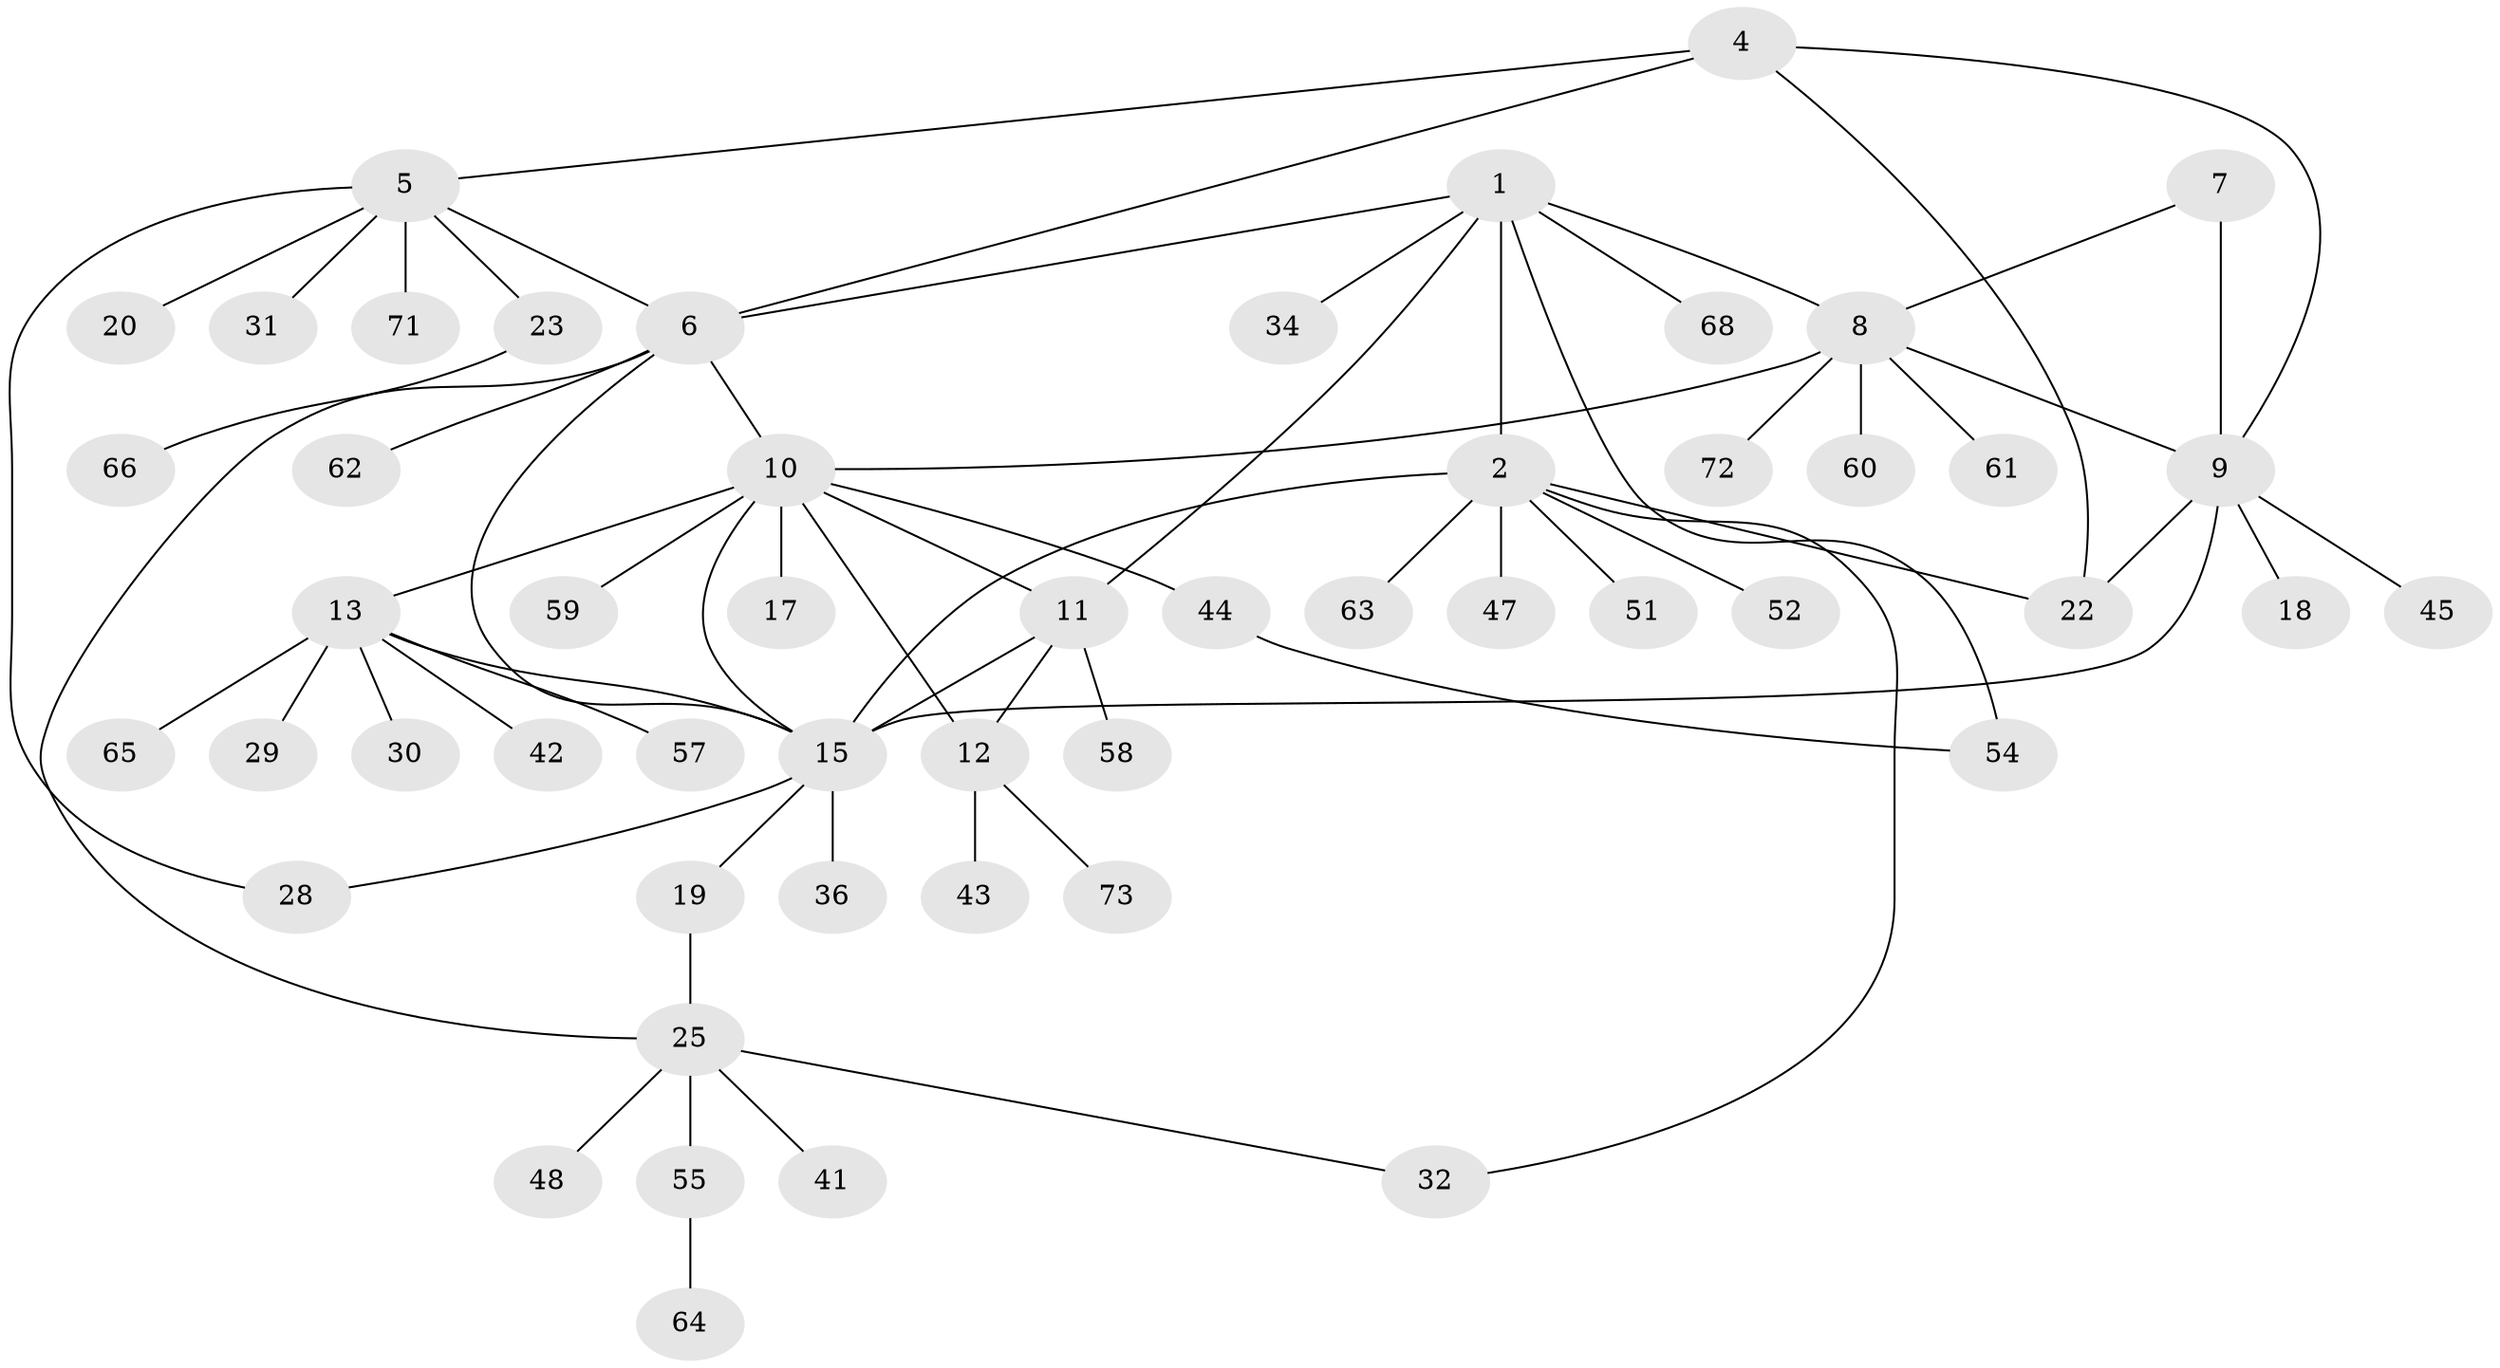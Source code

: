 // Generated by graph-tools (version 1.1) at 2025/52/02/27/25 19:52:14]
// undirected, 52 vertices, 68 edges
graph export_dot {
graph [start="1"]
  node [color=gray90,style=filled];
  1 [super="+3"];
  2 [super="+37"];
  4 [super="+53"];
  5 [super="+67"];
  6 [super="+49"];
  7;
  8 [super="+69"];
  9 [super="+70"];
  10 [super="+16"];
  11 [super="+26"];
  12 [super="+33"];
  13 [super="+14"];
  15 [super="+24"];
  17 [super="+21"];
  18 [super="+38"];
  19;
  20 [super="+40"];
  22;
  23 [super="+27"];
  25 [super="+39"];
  28;
  29;
  30;
  31;
  32 [super="+46"];
  34 [super="+35"];
  36;
  41;
  42;
  43;
  44 [super="+56"];
  45;
  47;
  48 [super="+50"];
  51;
  52;
  54;
  55;
  57;
  58;
  59;
  60;
  61;
  62;
  63;
  64;
  65;
  66;
  68;
  71;
  72;
  73;
  1 -- 2 [weight=2];
  1 -- 6;
  1 -- 11;
  1 -- 34;
  1 -- 68;
  1 -- 8;
  1 -- 54;
  2 -- 15;
  2 -- 22;
  2 -- 47;
  2 -- 52;
  2 -- 63;
  2 -- 51;
  2 -- 32;
  4 -- 5;
  4 -- 6;
  4 -- 9;
  4 -- 22;
  5 -- 6;
  5 -- 20;
  5 -- 23;
  5 -- 28;
  5 -- 31;
  5 -- 71;
  6 -- 10;
  6 -- 15;
  6 -- 25;
  6 -- 62;
  7 -- 8;
  7 -- 9;
  8 -- 9;
  8 -- 10;
  8 -- 60;
  8 -- 61;
  8 -- 72;
  9 -- 15;
  9 -- 18;
  9 -- 22;
  9 -- 45;
  10 -- 11;
  10 -- 12;
  10 -- 17;
  10 -- 59;
  10 -- 44;
  10 -- 15;
  10 -- 13;
  11 -- 12;
  11 -- 58;
  11 -- 15;
  12 -- 43;
  12 -- 73;
  13 -- 15 [weight=2];
  13 -- 57;
  13 -- 65;
  13 -- 29;
  13 -- 42;
  13 -- 30;
  15 -- 19;
  15 -- 28;
  15 -- 36;
  19 -- 25;
  23 -- 66;
  25 -- 32;
  25 -- 41;
  25 -- 48;
  25 -- 55;
  44 -- 54;
  55 -- 64;
}
